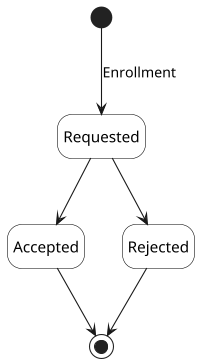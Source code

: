 @startuml

scale 200 width
hide empty description

skinparam state {
    BackgroundColor White
    BorderColor Black
}

[*] --> Requested : Enrollment
Requested --> Accepted
Requested --> Rejected
Accepted --> [*]
Rejected --> [*]

@enduml
